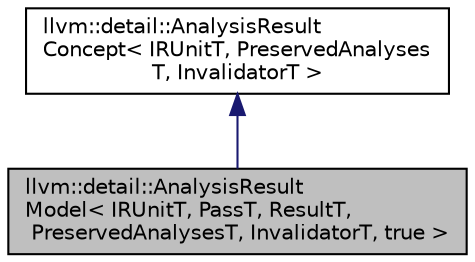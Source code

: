 digraph "llvm::detail::AnalysisResultModel&lt; IRUnitT, PassT, ResultT, PreservedAnalysesT, InvalidatorT, true &gt;"
{
 // LATEX_PDF_SIZE
  bgcolor="transparent";
  edge [fontname="Helvetica",fontsize="10",labelfontname="Helvetica",labelfontsize="10"];
  node [fontname="Helvetica",fontsize="10",shape="box"];
  Node1 [label="llvm::detail::AnalysisResult\lModel\< IRUnitT, PassT, ResultT,\l PreservedAnalysesT, InvalidatorT, true \>",height=0.2,width=0.4,color="black", fillcolor="grey75", style="filled", fontcolor="black",tooltip="Specialization of AnalysisResultModel which delegates invalidate handling to ResultT."];
  Node2 -> Node1 [dir="back",color="midnightblue",fontsize="10",style="solid",fontname="Helvetica"];
  Node2 [label="llvm::detail::AnalysisResult\lConcept\< IRUnitT, PreservedAnalyses\lT, InvalidatorT \>",height=0.2,width=0.4,color="black",URL="$structllvm_1_1detail_1_1AnalysisResultConcept.html",tooltip="Abstract concept of an analysis result."];
}
